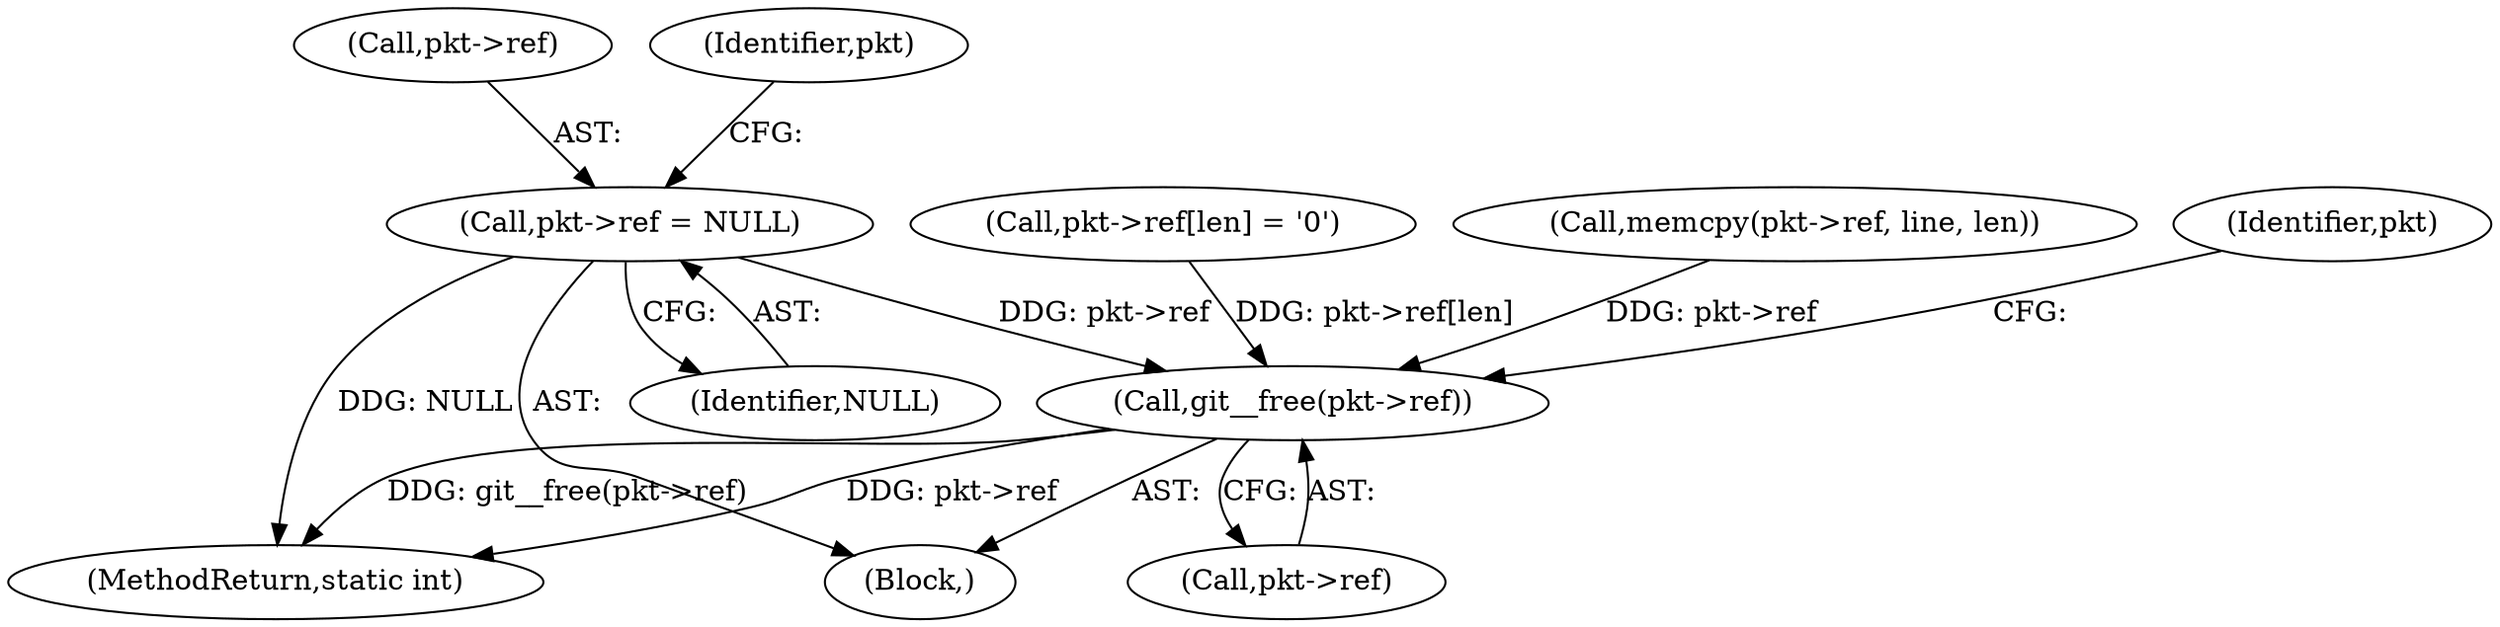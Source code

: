 digraph "0_libgit2_1f9a8510e1d2f20ed7334eeeddb92c4dd8e7c649@pointer" {
"1000117" [label="(Call,pkt->ref = NULL)"];
"1000229" [label="(Call,git__free(pkt->ref))"];
"1000164" [label="(Call,pkt->ref[len] = '\0')"];
"1000158" [label="(Call,memcpy(pkt->ref, line, len))"];
"1000105" [label="(Block,)"];
"1000117" [label="(Call,pkt->ref = NULL)"];
"1000118" [label="(Call,pkt->ref)"];
"1000238" [label="(MethodReturn,static int)"];
"1000124" [label="(Identifier,pkt)"];
"1000229" [label="(Call,git__free(pkt->ref))"];
"1000121" [label="(Identifier,NULL)"];
"1000234" [label="(Identifier,pkt)"];
"1000230" [label="(Call,pkt->ref)"];
"1000117" -> "1000105"  [label="AST: "];
"1000117" -> "1000121"  [label="CFG: "];
"1000118" -> "1000117"  [label="AST: "];
"1000121" -> "1000117"  [label="AST: "];
"1000124" -> "1000117"  [label="CFG: "];
"1000117" -> "1000238"  [label="DDG: NULL"];
"1000117" -> "1000229"  [label="DDG: pkt->ref"];
"1000229" -> "1000105"  [label="AST: "];
"1000229" -> "1000230"  [label="CFG: "];
"1000230" -> "1000229"  [label="AST: "];
"1000234" -> "1000229"  [label="CFG: "];
"1000229" -> "1000238"  [label="DDG: git__free(pkt->ref)"];
"1000229" -> "1000238"  [label="DDG: pkt->ref"];
"1000158" -> "1000229"  [label="DDG: pkt->ref"];
"1000164" -> "1000229"  [label="DDG: pkt->ref[len]"];
}
